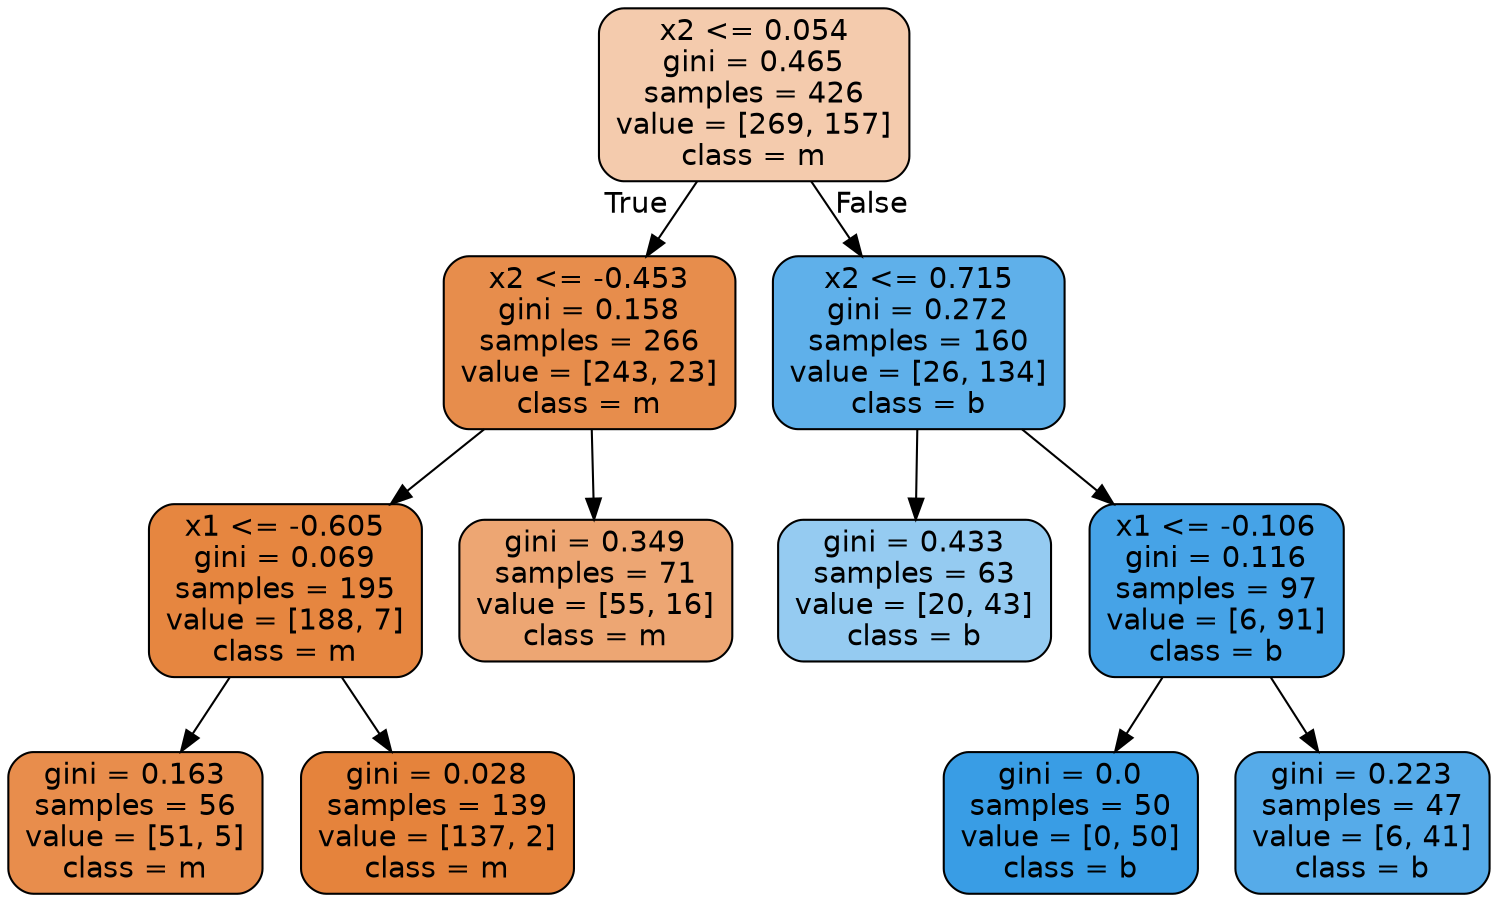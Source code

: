 digraph Tree {
node [shape=box, style="filled, rounded", color="black", fontname=helvetica] ;
edge [fontname=helvetica] ;
0 [label="x2 <= 0.054\ngini = 0.465\nsamples = 426\nvalue = [269, 157]\nclass = m", fillcolor="#f4cbad"] ;
1 [label="x2 <= -0.453\ngini = 0.158\nsamples = 266\nvalue = [243, 23]\nclass = m", fillcolor="#e78d4c"] ;
0 -> 1 [labeldistance=2.5, labelangle=45, headlabel="True"] ;
2 [label="x1 <= -0.605\ngini = 0.069\nsamples = 195\nvalue = [188, 7]\nclass = m", fillcolor="#e68640"] ;
1 -> 2 ;
3 [label="gini = 0.163\nsamples = 56\nvalue = [51, 5]\nclass = m", fillcolor="#e88d4c"] ;
2 -> 3 ;
4 [label="gini = 0.028\nsamples = 139\nvalue = [137, 2]\nclass = m", fillcolor="#e5833c"] ;
2 -> 4 ;
5 [label="gini = 0.349\nsamples = 71\nvalue = [55, 16]\nclass = m", fillcolor="#eda673"] ;
1 -> 5 ;
6 [label="x2 <= 0.715\ngini = 0.272\nsamples = 160\nvalue = [26, 134]\nclass = b", fillcolor="#5fb0ea"] ;
0 -> 6 [labeldistance=2.5, labelangle=-45, headlabel="False"] ;
7 [label="gini = 0.433\nsamples = 63\nvalue = [20, 43]\nclass = b", fillcolor="#95cbf1"] ;
6 -> 7 ;
8 [label="x1 <= -0.106\ngini = 0.116\nsamples = 97\nvalue = [6, 91]\nclass = b", fillcolor="#46a3e7"] ;
6 -> 8 ;
9 [label="gini = 0.0\nsamples = 50\nvalue = [0, 50]\nclass = b", fillcolor="#399de5"] ;
8 -> 9 ;
10 [label="gini = 0.223\nsamples = 47\nvalue = [6, 41]\nclass = b", fillcolor="#56abe9"] ;
8 -> 10 ;
}
